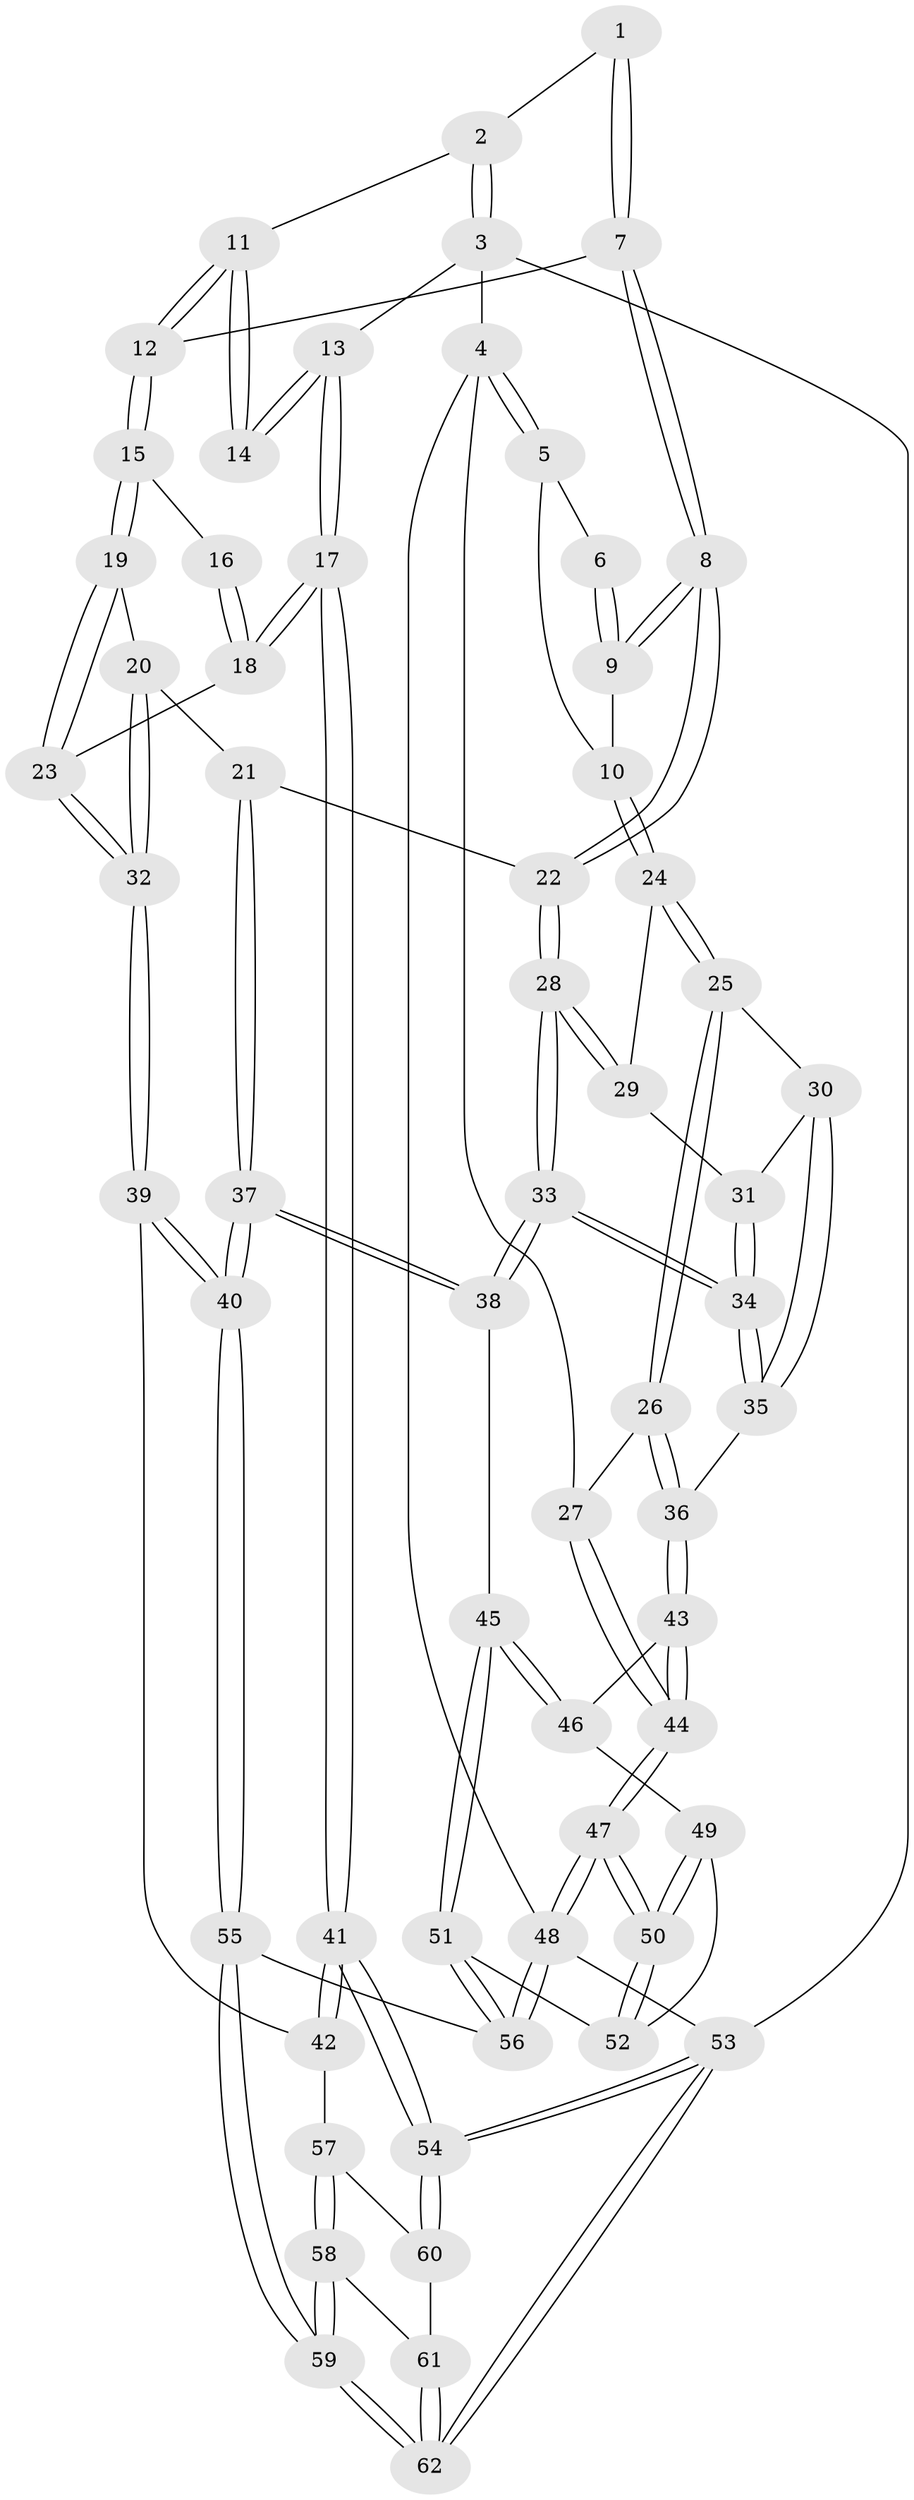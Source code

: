 // Generated by graph-tools (version 1.1) at 2025/03/03/09/25 03:03:12]
// undirected, 62 vertices, 152 edges
graph export_dot {
graph [start="1"]
  node [color=gray90,style=filled];
  1 [pos="+0.5884727357204615+0"];
  2 [pos="+0.8842695859699664+0"];
  3 [pos="+1+0"];
  4 [pos="+0+0"];
  5 [pos="+0.22313387488372055+0"];
  6 [pos="+0.5344934714070002+0"];
  7 [pos="+0.6354465871496789+0.22087154312515742"];
  8 [pos="+0.5329977774101812+0.2779418153701251"];
  9 [pos="+0.41905197961910173+0.23283255862546776"];
  10 [pos="+0.3570281643386977+0.2329595323289289"];
  11 [pos="+0.7415871394445788+0.2083701758001409"];
  12 [pos="+0.7256281827924539+0.22048012398834638"];
  13 [pos="+1+0.09012496225740138"];
  14 [pos="+1+0.18888290912703887"];
  15 [pos="+0.7766488953422866+0.31836121406111184"];
  16 [pos="+0.9124313313792324+0.31034367273370195"];
  17 [pos="+1+0.6077531379178878"];
  18 [pos="+0.890795848114551+0.4460545453281965"];
  19 [pos="+0.7922790990960414+0.38478008090987487"];
  20 [pos="+0.6824435836115741+0.414859757558737"];
  21 [pos="+0.5567542652043127+0.37673501563555634"];
  22 [pos="+0.5423490697693786+0.340533517588558"];
  23 [pos="+0.8137557451343157+0.4175721491423924"];
  24 [pos="+0.353781797720344+0.23479166459246073"];
  25 [pos="+0.025433742541058627+0.2511109935820595"];
  26 [pos="+0+0.22445259194474723"];
  27 [pos="+0+0.22206324681534886"];
  28 [pos="+0.3609417170524182+0.5116328308957037"];
  29 [pos="+0.3210339171146726+0.3897269631555383"];
  30 [pos="+0.20487808439124316+0.4421152678490071"];
  31 [pos="+0.22100614437574023+0.4418462793393242"];
  32 [pos="+0.7259135371727529+0.5172511918059829"];
  33 [pos="+0.35584418364177856+0.590547444852439"];
  34 [pos="+0.34468168727976695+0.5838122093653212"];
  35 [pos="+0.17777572801311697+0.5214299968088637"];
  36 [pos="+0.15452260994841385+0.5337900286416549"];
  37 [pos="+0.5801210828606871+0.6427496468531033"];
  38 [pos="+0.35693619613615574+0.5931979978206386"];
  39 [pos="+0.6588146763202769+0.6594830884237607"];
  40 [pos="+0.6004024423969669+0.6627768349932363"];
  41 [pos="+1+0.6319564788583639"];
  42 [pos="+0.7615627793642911+0.6913936032800535"];
  43 [pos="+0.12274017150130427+0.5940314018091258"];
  44 [pos="+0+0.5891707256846284"];
  45 [pos="+0.30699219250116777+0.6508845461500359"];
  46 [pos="+0.14292357448635812+0.6197636376685857"];
  47 [pos="+0+0.8200415310462686"];
  48 [pos="+0+1"];
  49 [pos="+0.1376371258280829+0.6643022407425567"];
  50 [pos="+0+0.8124408035084163"];
  51 [pos="+0.2521633278848128+0.8459188325067503"];
  52 [pos="+0.2032325207780638+0.8296373966230123"];
  53 [pos="+1+1"];
  54 [pos="+1+0.7251412999504602"];
  55 [pos="+0.438298108356797+1"];
  56 [pos="+0.4098129982785715+1"];
  57 [pos="+0.7753174245573408+0.8024143314001528"];
  58 [pos="+0.763034797976129+0.9100707721707973"];
  59 [pos="+0.644116727317785+1"];
  60 [pos="+0.8983096894750447+0.8930127558721419"];
  61 [pos="+0.8936328667047199+0.8995186861830523"];
  62 [pos="+0.8375108862893145+1"];
  1 -- 2;
  1 -- 7;
  1 -- 7;
  2 -- 3;
  2 -- 3;
  2 -- 11;
  3 -- 4;
  3 -- 13;
  3 -- 53;
  4 -- 5;
  4 -- 5;
  4 -- 27;
  4 -- 48;
  5 -- 6;
  5 -- 10;
  6 -- 9;
  6 -- 9;
  7 -- 8;
  7 -- 8;
  7 -- 12;
  8 -- 9;
  8 -- 9;
  8 -- 22;
  8 -- 22;
  9 -- 10;
  10 -- 24;
  10 -- 24;
  11 -- 12;
  11 -- 12;
  11 -- 14;
  11 -- 14;
  12 -- 15;
  12 -- 15;
  13 -- 14;
  13 -- 14;
  13 -- 17;
  13 -- 17;
  15 -- 16;
  15 -- 19;
  15 -- 19;
  16 -- 18;
  16 -- 18;
  17 -- 18;
  17 -- 18;
  17 -- 41;
  17 -- 41;
  18 -- 23;
  19 -- 20;
  19 -- 23;
  19 -- 23;
  20 -- 21;
  20 -- 32;
  20 -- 32;
  21 -- 22;
  21 -- 37;
  21 -- 37;
  22 -- 28;
  22 -- 28;
  23 -- 32;
  23 -- 32;
  24 -- 25;
  24 -- 25;
  24 -- 29;
  25 -- 26;
  25 -- 26;
  25 -- 30;
  26 -- 27;
  26 -- 36;
  26 -- 36;
  27 -- 44;
  27 -- 44;
  28 -- 29;
  28 -- 29;
  28 -- 33;
  28 -- 33;
  29 -- 31;
  30 -- 31;
  30 -- 35;
  30 -- 35;
  31 -- 34;
  31 -- 34;
  32 -- 39;
  32 -- 39;
  33 -- 34;
  33 -- 34;
  33 -- 38;
  33 -- 38;
  34 -- 35;
  34 -- 35;
  35 -- 36;
  36 -- 43;
  36 -- 43;
  37 -- 38;
  37 -- 38;
  37 -- 40;
  37 -- 40;
  38 -- 45;
  39 -- 40;
  39 -- 40;
  39 -- 42;
  40 -- 55;
  40 -- 55;
  41 -- 42;
  41 -- 42;
  41 -- 54;
  41 -- 54;
  42 -- 57;
  43 -- 44;
  43 -- 44;
  43 -- 46;
  44 -- 47;
  44 -- 47;
  45 -- 46;
  45 -- 46;
  45 -- 51;
  45 -- 51;
  46 -- 49;
  47 -- 48;
  47 -- 48;
  47 -- 50;
  47 -- 50;
  48 -- 56;
  48 -- 56;
  48 -- 53;
  49 -- 50;
  49 -- 50;
  49 -- 52;
  50 -- 52;
  50 -- 52;
  51 -- 52;
  51 -- 56;
  51 -- 56;
  53 -- 54;
  53 -- 54;
  53 -- 62;
  53 -- 62;
  54 -- 60;
  54 -- 60;
  55 -- 56;
  55 -- 59;
  55 -- 59;
  57 -- 58;
  57 -- 58;
  57 -- 60;
  58 -- 59;
  58 -- 59;
  58 -- 61;
  59 -- 62;
  59 -- 62;
  60 -- 61;
  61 -- 62;
  61 -- 62;
}

